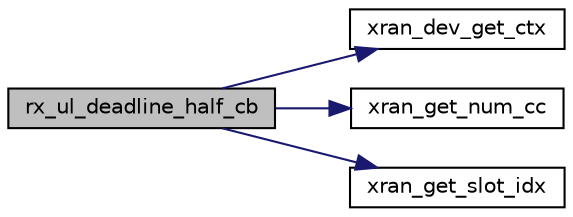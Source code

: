 digraph "rx_ul_deadline_half_cb"
{
 // LATEX_PDF_SIZE
  edge [fontname="Helvetica",fontsize="10",labelfontname="Helvetica",labelfontsize="10"];
  node [fontname="Helvetica",fontsize="10",shape=record];
  rankdir="LR";
  Node1 [label="rx_ul_deadline_half_cb",height=0.2,width=0.4,color="black", fillcolor="grey75", style="filled", fontcolor="black",tooltip=" "];
  Node1 -> Node2 [color="midnightblue",fontsize="10",style="solid",fontname="Helvetica"];
  Node2 [label="xran_dev_get_ctx",height=0.2,width=0.4,color="black", fillcolor="white", style="filled",URL="$xran__main_8c.html#aa09e72e94d2a1d891e86f4c09b0f8b21",tooltip=" "];
  Node1 -> Node3 [color="midnightblue",fontsize="10",style="solid",fontname="Helvetica"];
  Node3 [label="xran_get_num_cc",height=0.2,width=0.4,color="black", fillcolor="white", style="filled",URL="$xran__main_8c.html#ad51ee5b7f1f27c770f1eb658b5ee523e",tooltip="Get the configuration of the number of component carriers."];
  Node1 -> Node4 [color="midnightblue",fontsize="10",style="solid",fontname="Helvetica"];
  Node4 [label="xran_get_slot_idx",height=0.2,width=0.4,color="black", fillcolor="white", style="filled",URL="$xran__main_8c.html#a2816fdf0ed3269e998720d01c2b6bf76",tooltip=" "];
}
